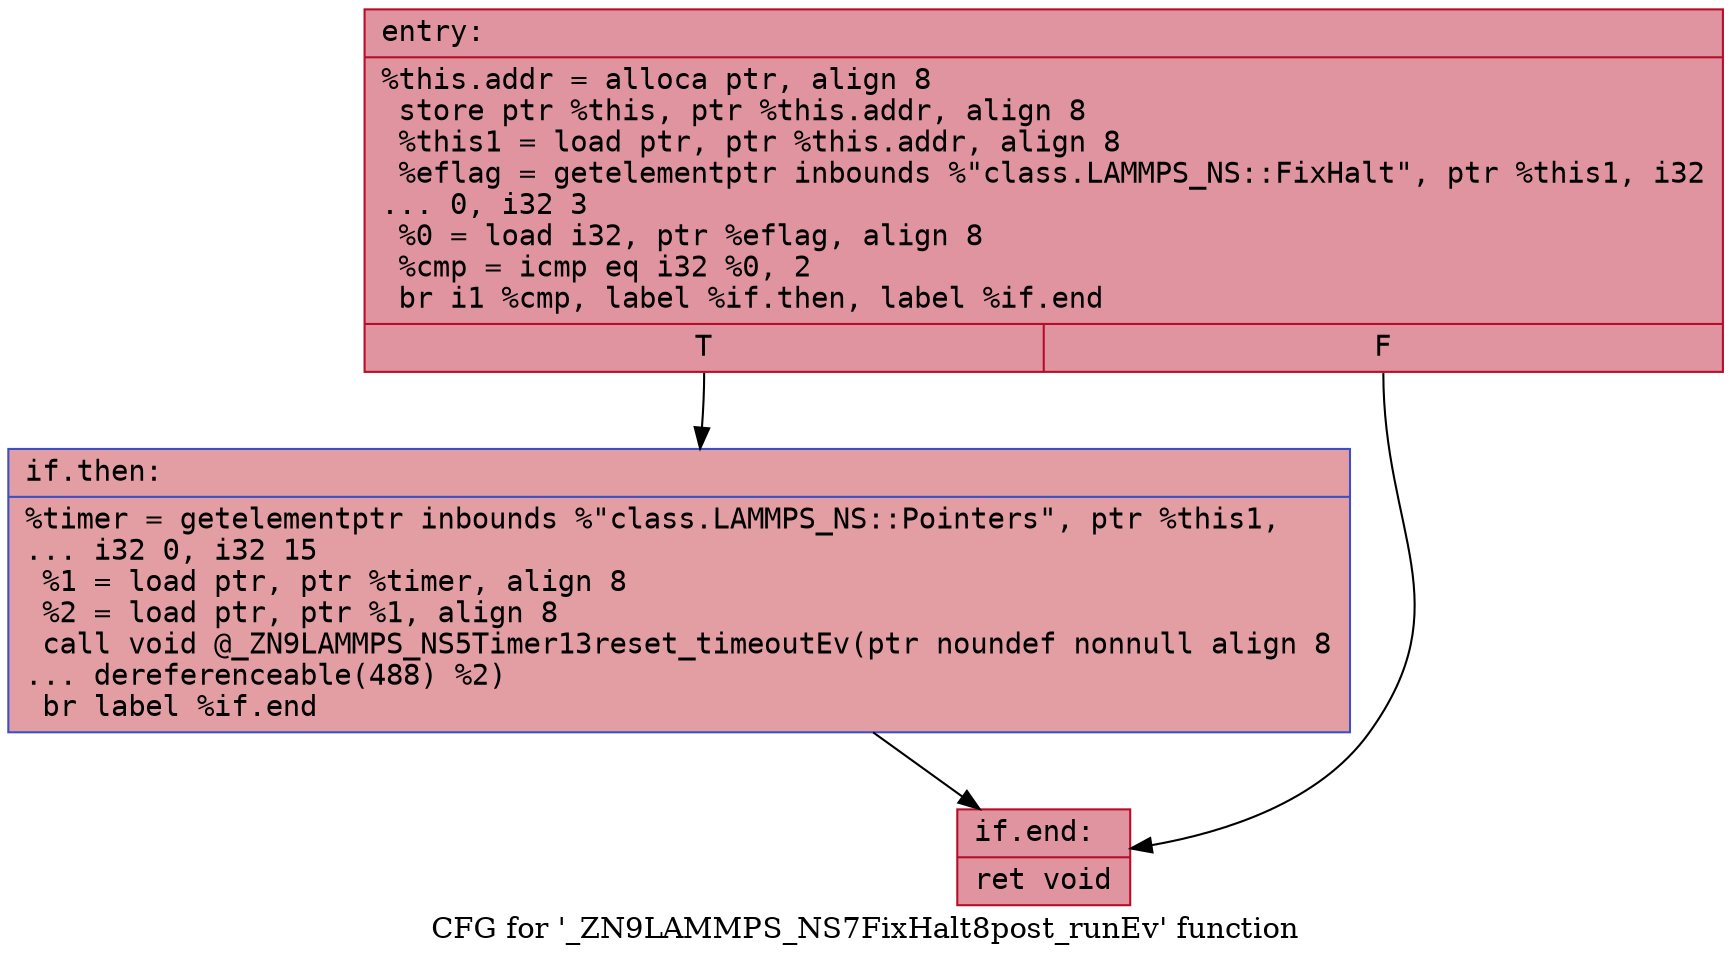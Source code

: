 digraph "CFG for '_ZN9LAMMPS_NS7FixHalt8post_runEv' function" {
	label="CFG for '_ZN9LAMMPS_NS7FixHalt8post_runEv' function";

	Node0x5603f5805760 [shape=record,color="#b70d28ff", style=filled, fillcolor="#b70d2870" fontname="Courier",label="{entry:\l|  %this.addr = alloca ptr, align 8\l  store ptr %this, ptr %this.addr, align 8\l  %this1 = load ptr, ptr %this.addr, align 8\l  %eflag = getelementptr inbounds %\"class.LAMMPS_NS::FixHalt\", ptr %this1, i32\l... 0, i32 3\l  %0 = load i32, ptr %eflag, align 8\l  %cmp = icmp eq i32 %0, 2\l  br i1 %cmp, label %if.then, label %if.end\l|{<s0>T|<s1>F}}"];
	Node0x5603f5805760:s0 -> Node0x5603f58059e0[tooltip="entry -> if.then\nProbability 50.00%" ];
	Node0x5603f5805760:s1 -> Node0x5603f5805a50[tooltip="entry -> if.end\nProbability 50.00%" ];
	Node0x5603f58059e0 [shape=record,color="#3d50c3ff", style=filled, fillcolor="#be242e70" fontname="Courier",label="{if.then:\l|  %timer = getelementptr inbounds %\"class.LAMMPS_NS::Pointers\", ptr %this1,\l... i32 0, i32 15\l  %1 = load ptr, ptr %timer, align 8\l  %2 = load ptr, ptr %1, align 8\l  call void @_ZN9LAMMPS_NS5Timer13reset_timeoutEv(ptr noundef nonnull align 8\l... dereferenceable(488) %2)\l  br label %if.end\l}"];
	Node0x5603f58059e0 -> Node0x5603f5805a50[tooltip="if.then -> if.end\nProbability 100.00%" ];
	Node0x5603f5805a50 [shape=record,color="#b70d28ff", style=filled, fillcolor="#b70d2870" fontname="Courier",label="{if.end:\l|  ret void\l}"];
}
